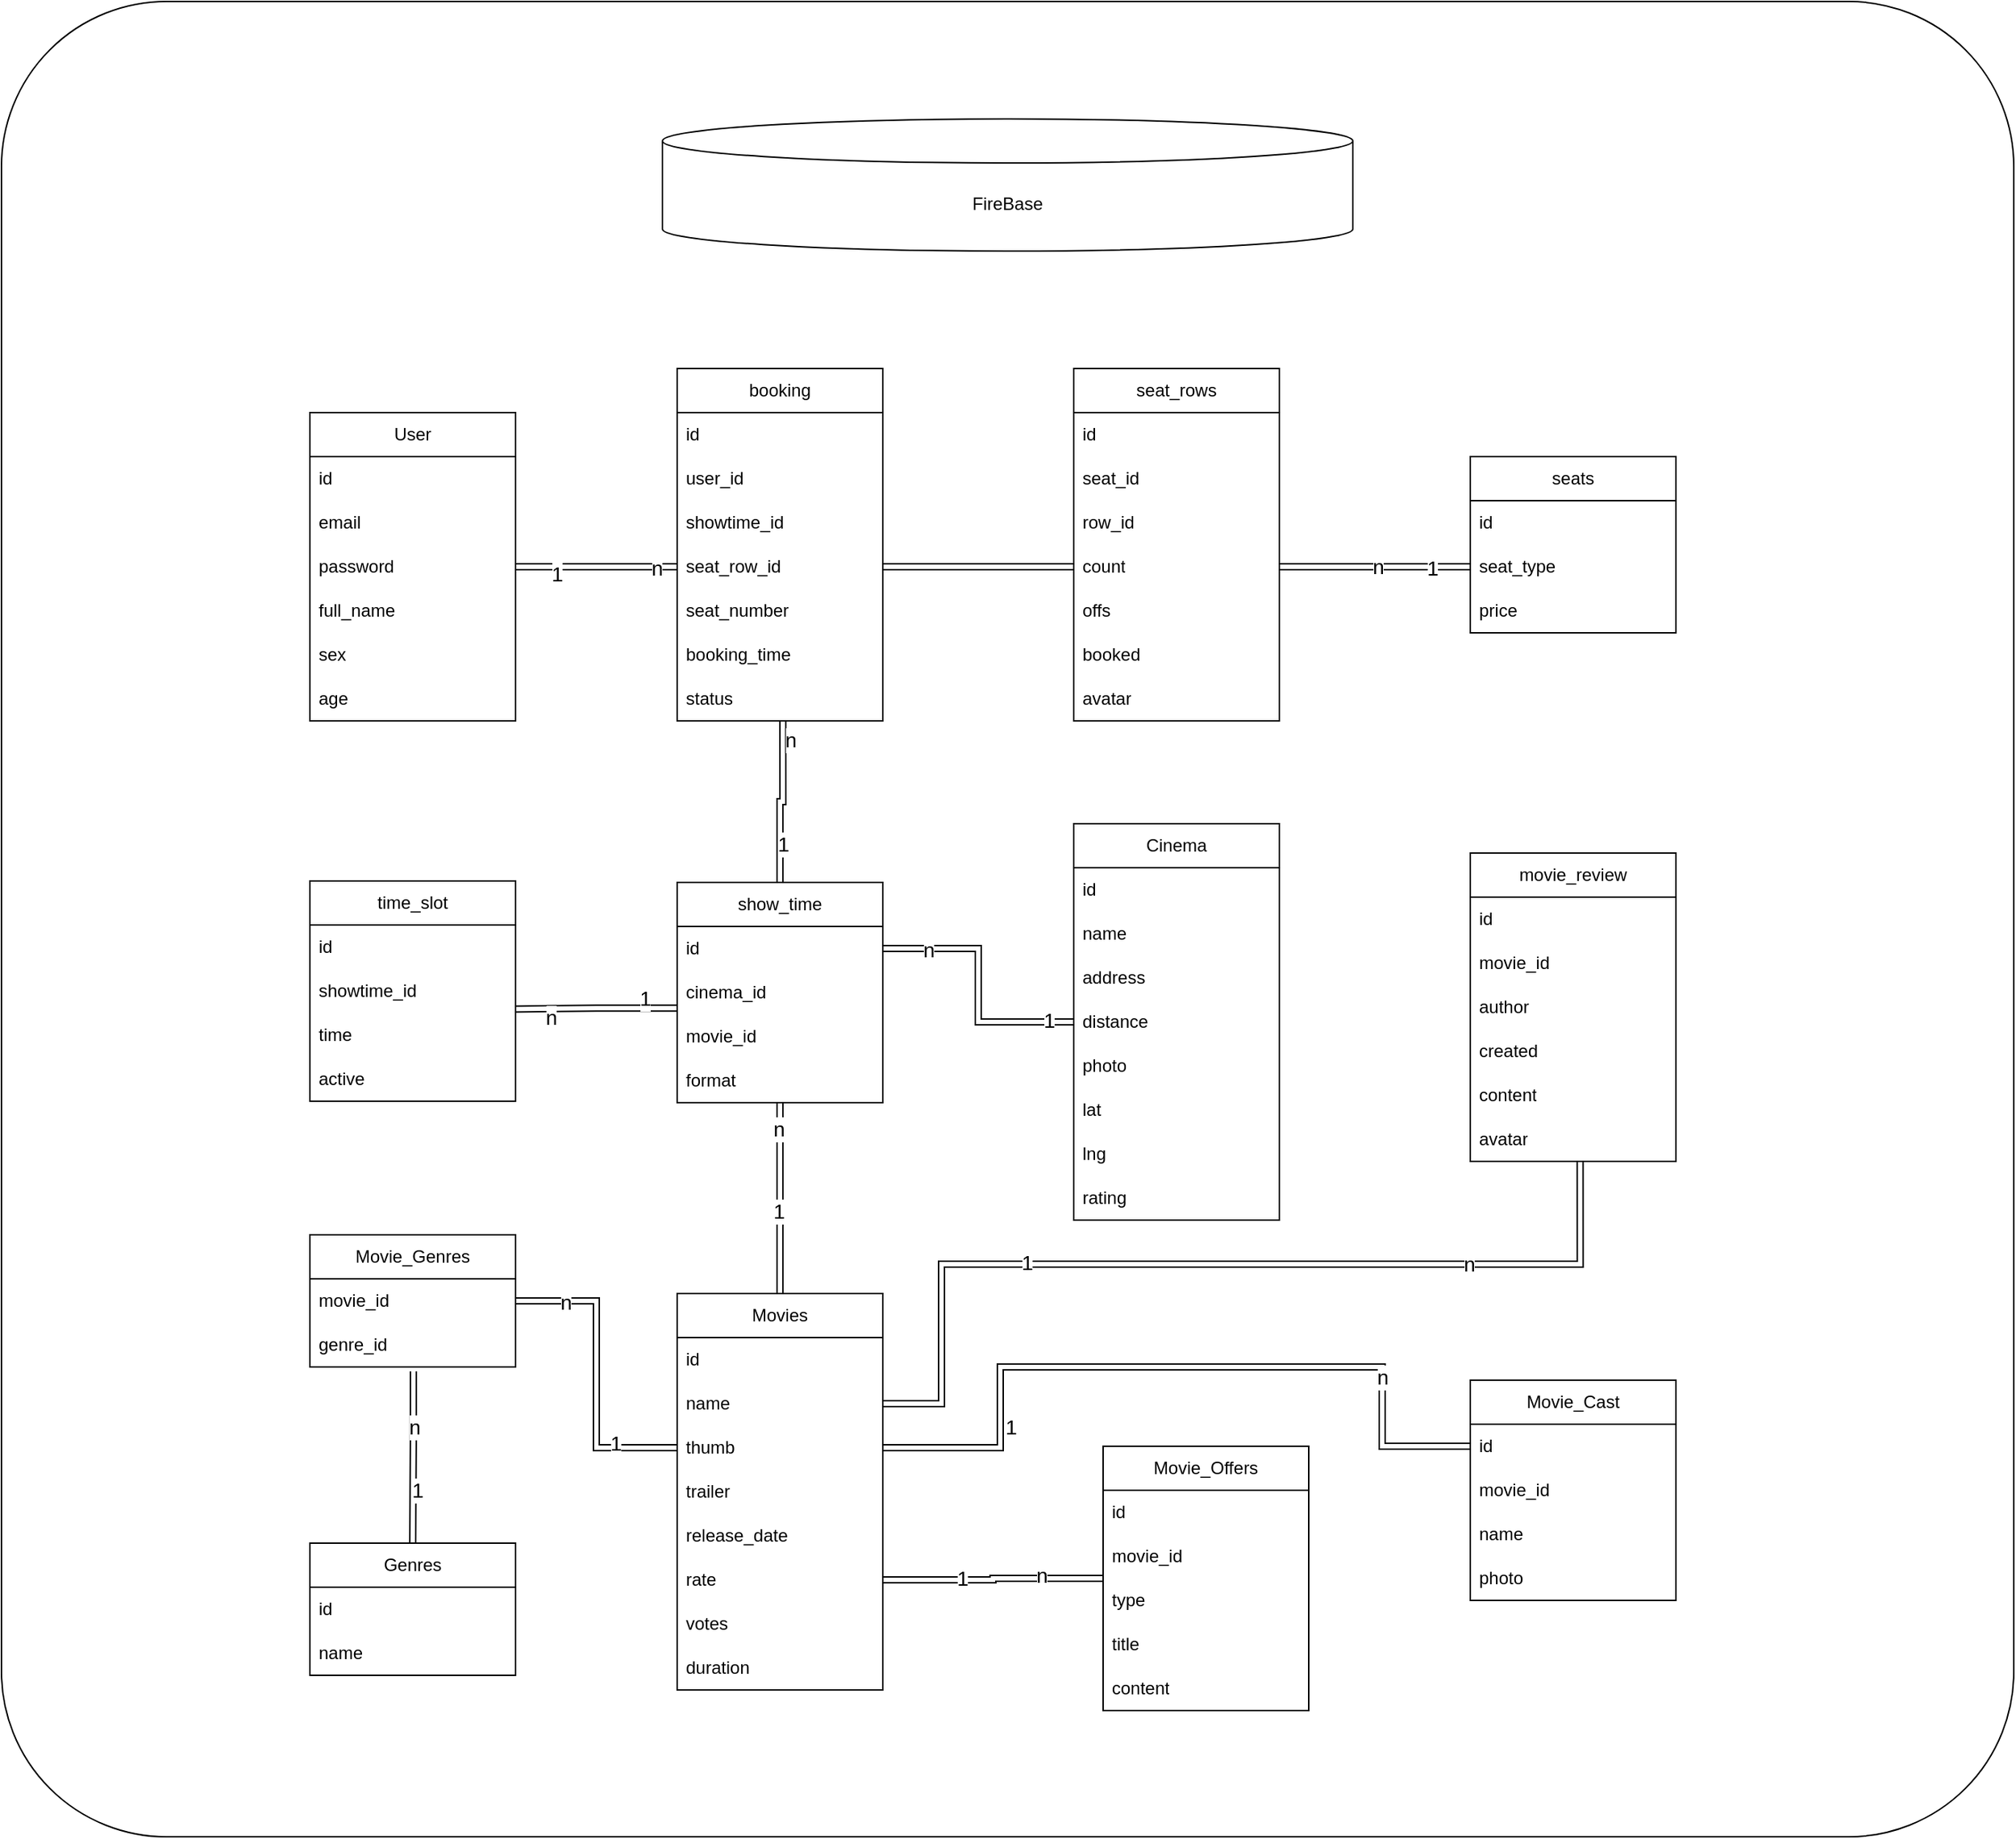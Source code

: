 <mxfile version="26.0.9">
  <diagram name="Page-1" id="Q-nyS9KuIVmueJ5uQd6U">
    <mxGraphModel dx="1114" dy="999" grid="1" gridSize="10" guides="1" tooltips="1" connect="1" arrows="1" fold="1" page="1" pageScale="1" pageWidth="3300" pageHeight="4681" math="0" shadow="0">
      <root>
        <mxCell id="0" />
        <mxCell id="1" parent="0" />
        <mxCell id="ltAE28OYYRzjBBLUGXBg-77" value="" style="rounded=1;whiteSpace=wrap;html=1;arcSize=9;" parent="1" vertex="1">
          <mxGeometry x="1030" y="540" width="1370" height="1250" as="geometry" />
        </mxCell>
        <mxCell id="6NZrqVtdTn9HIjlQaNLJ-13" value="User" style="swimlane;fontStyle=0;childLayout=stackLayout;horizontal=1;startSize=30;horizontalStack=0;resizeParent=1;resizeParentMax=0;resizeLast=0;collapsible=1;marginBottom=0;whiteSpace=wrap;html=1;" parent="1" vertex="1">
          <mxGeometry x="1240" y="820" width="140" height="210" as="geometry" />
        </mxCell>
        <mxCell id="6NZrqVtdTn9HIjlQaNLJ-15" value="id" style="text;strokeColor=none;fillColor=none;align=left;verticalAlign=middle;spacingLeft=4;spacingRight=4;overflow=hidden;points=[[0,0.5],[1,0.5]];portConstraint=eastwest;rotatable=0;whiteSpace=wrap;html=1;" parent="6NZrqVtdTn9HIjlQaNLJ-13" vertex="1">
          <mxGeometry y="30" width="140" height="30" as="geometry" />
        </mxCell>
        <mxCell id="6NZrqVtdTn9HIjlQaNLJ-14" value="email" style="text;strokeColor=none;fillColor=none;align=left;verticalAlign=middle;spacingLeft=4;spacingRight=4;overflow=hidden;points=[[0,0.5],[1,0.5]];portConstraint=eastwest;rotatable=0;whiteSpace=wrap;html=1;" parent="6NZrqVtdTn9HIjlQaNLJ-13" vertex="1">
          <mxGeometry y="60" width="140" height="30" as="geometry" />
        </mxCell>
        <mxCell id="6NZrqVtdTn9HIjlQaNLJ-24" value="password" style="text;strokeColor=none;fillColor=none;align=left;verticalAlign=middle;spacingLeft=4;spacingRight=4;overflow=hidden;points=[[0,0.5],[1,0.5]];portConstraint=eastwest;rotatable=0;whiteSpace=wrap;html=1;" parent="6NZrqVtdTn9HIjlQaNLJ-13" vertex="1">
          <mxGeometry y="90" width="140" height="30" as="geometry" />
        </mxCell>
        <mxCell id="6NZrqVtdTn9HIjlQaNLJ-25" value="full_name" style="text;strokeColor=none;fillColor=none;align=left;verticalAlign=middle;spacingLeft=4;spacingRight=4;overflow=hidden;points=[[0,0.5],[1,0.5]];portConstraint=eastwest;rotatable=0;whiteSpace=wrap;html=1;" parent="6NZrqVtdTn9HIjlQaNLJ-13" vertex="1">
          <mxGeometry y="120" width="140" height="30" as="geometry" />
        </mxCell>
        <mxCell id="6NZrqVtdTn9HIjlQaNLJ-22" value="sex" style="text;strokeColor=none;fillColor=none;align=left;verticalAlign=middle;spacingLeft=4;spacingRight=4;overflow=hidden;points=[[0,0.5],[1,0.5]];portConstraint=eastwest;rotatable=0;whiteSpace=wrap;html=1;" parent="6NZrqVtdTn9HIjlQaNLJ-13" vertex="1">
          <mxGeometry y="150" width="140" height="30" as="geometry" />
        </mxCell>
        <mxCell id="6NZrqVtdTn9HIjlQaNLJ-23" value="age" style="text;strokeColor=none;fillColor=none;align=left;verticalAlign=middle;spacingLeft=4;spacingRight=4;overflow=hidden;points=[[0,0.5],[1,0.5]];portConstraint=eastwest;rotatable=0;whiteSpace=wrap;html=1;" parent="6NZrqVtdTn9HIjlQaNLJ-13" vertex="1">
          <mxGeometry y="180" width="140" height="30" as="geometry" />
        </mxCell>
        <mxCell id="6NZrqVtdTn9HIjlQaNLJ-21" value="FireBase" style="shape=cylinder3;whiteSpace=wrap;html=1;boundedLbl=1;backgroundOutline=1;size=15;" parent="1" vertex="1">
          <mxGeometry x="1480" y="620" width="470" height="90" as="geometry" />
        </mxCell>
        <mxCell id="ltAE28OYYRzjBBLUGXBg-6" style="edgeStyle=orthogonalEdgeStyle;rounded=0;orthogonalLoop=1;jettySize=auto;html=1;exitX=0;exitY=0.5;exitDx=0;exitDy=0;entryX=1;entryY=0.5;entryDx=0;entryDy=0;shape=link;" parent="1" source="bmqXEZtZJGvoSASjeQCw-23" target="bmqXEZtZJGvoSASjeQCw-46" edge="1">
          <mxGeometry relative="1" as="geometry">
            <Array as="points">
              <mxPoint x="1970" y="1524" />
              <mxPoint x="1970" y="1470" />
              <mxPoint x="1710" y="1470" />
              <mxPoint x="1710" y="1525" />
            </Array>
          </mxGeometry>
        </mxCell>
        <mxCell id="ltAE28OYYRzjBBLUGXBg-56" value="&lt;font style=&quot;font-size: 14px;&quot;&gt;1&lt;/font&gt;" style="edgeLabel;html=1;align=center;verticalAlign=middle;resizable=0;points=[];" parent="ltAE28OYYRzjBBLUGXBg-6" vertex="1" connectable="0">
          <mxGeometry x="0.63" y="7" relative="1" as="geometry">
            <mxPoint as="offset" />
          </mxGeometry>
        </mxCell>
        <mxCell id="ltAE28OYYRzjBBLUGXBg-57" value="&lt;font style=&quot;font-size: 14px;&quot;&gt;n&lt;/font&gt;" style="edgeLabel;html=1;align=center;verticalAlign=middle;resizable=0;points=[];" parent="ltAE28OYYRzjBBLUGXBg-6" vertex="1" connectable="0">
          <mxGeometry x="-0.579" relative="1" as="geometry">
            <mxPoint as="offset" />
          </mxGeometry>
        </mxCell>
        <mxCell id="bmqXEZtZJGvoSASjeQCw-22" value="Movie_Cast" style="swimlane;fontStyle=0;childLayout=stackLayout;horizontal=1;startSize=30;horizontalStack=0;resizeParent=1;resizeParentMax=0;resizeLast=0;collapsible=1;marginBottom=0;whiteSpace=wrap;html=1;" parent="1" vertex="1">
          <mxGeometry x="2030" y="1479" width="140" height="150" as="geometry" />
        </mxCell>
        <mxCell id="bmqXEZtZJGvoSASjeQCw-23" value="id" style="text;strokeColor=none;fillColor=none;align=left;verticalAlign=middle;spacingLeft=4;spacingRight=4;overflow=hidden;points=[[0,0.5],[1,0.5]];portConstraint=eastwest;rotatable=0;whiteSpace=wrap;html=1;" parent="bmqXEZtZJGvoSASjeQCw-22" vertex="1">
          <mxGeometry y="30" width="140" height="30" as="geometry" />
        </mxCell>
        <mxCell id="bmqXEZtZJGvoSASjeQCw-24" value="movie_id" style="text;strokeColor=none;fillColor=none;align=left;verticalAlign=middle;spacingLeft=4;spacingRight=4;overflow=hidden;points=[[0,0.5],[1,0.5]];portConstraint=eastwest;rotatable=0;whiteSpace=wrap;html=1;" parent="bmqXEZtZJGvoSASjeQCw-22" vertex="1">
          <mxGeometry y="60" width="140" height="30" as="geometry" />
        </mxCell>
        <mxCell id="bmqXEZtZJGvoSASjeQCw-25" value="name" style="text;strokeColor=none;fillColor=none;align=left;verticalAlign=middle;spacingLeft=4;spacingRight=4;overflow=hidden;points=[[0,0.5],[1,0.5]];portConstraint=eastwest;rotatable=0;whiteSpace=wrap;html=1;" parent="bmqXEZtZJGvoSASjeQCw-22" vertex="1">
          <mxGeometry y="90" width="140" height="30" as="geometry" />
        </mxCell>
        <mxCell id="bmqXEZtZJGvoSASjeQCw-26" value="photo" style="text;strokeColor=none;fillColor=none;align=left;verticalAlign=middle;spacingLeft=4;spacingRight=4;overflow=hidden;points=[[0,0.5],[1,0.5]];portConstraint=eastwest;rotatable=0;whiteSpace=wrap;html=1;" parent="bmqXEZtZJGvoSASjeQCw-22" vertex="1">
          <mxGeometry y="120" width="140" height="30" as="geometry" />
        </mxCell>
        <mxCell id="bmqXEZtZJGvoSASjeQCw-36" value="movie_review" style="swimlane;fontStyle=0;childLayout=stackLayout;horizontal=1;startSize=30;horizontalStack=0;resizeParent=1;resizeParentMax=0;resizeLast=0;collapsible=1;marginBottom=0;whiteSpace=wrap;html=1;" parent="1" vertex="1">
          <mxGeometry x="2030" y="1120" width="140" height="210" as="geometry" />
        </mxCell>
        <mxCell id="bmqXEZtZJGvoSASjeQCw-37" value="id" style="text;strokeColor=none;fillColor=none;align=left;verticalAlign=middle;spacingLeft=4;spacingRight=4;overflow=hidden;points=[[0,0.5],[1,0.5]];portConstraint=eastwest;rotatable=0;whiteSpace=wrap;html=1;" parent="bmqXEZtZJGvoSASjeQCw-36" vertex="1">
          <mxGeometry y="30" width="140" height="30" as="geometry" />
        </mxCell>
        <mxCell id="bmqXEZtZJGvoSASjeQCw-38" value="movie_id" style="text;strokeColor=none;fillColor=none;align=left;verticalAlign=middle;spacingLeft=4;spacingRight=4;overflow=hidden;points=[[0,0.5],[1,0.5]];portConstraint=eastwest;rotatable=0;whiteSpace=wrap;html=1;" parent="bmqXEZtZJGvoSASjeQCw-36" vertex="1">
          <mxGeometry y="60" width="140" height="30" as="geometry" />
        </mxCell>
        <mxCell id="bmqXEZtZJGvoSASjeQCw-39" value="author" style="text;strokeColor=none;fillColor=none;align=left;verticalAlign=middle;spacingLeft=4;spacingRight=4;overflow=hidden;points=[[0,0.5],[1,0.5]];portConstraint=eastwest;rotatable=0;whiteSpace=wrap;html=1;" parent="bmqXEZtZJGvoSASjeQCw-36" vertex="1">
          <mxGeometry y="90" width="140" height="30" as="geometry" />
        </mxCell>
        <mxCell id="bmqXEZtZJGvoSASjeQCw-40" value="created" style="text;strokeColor=none;fillColor=none;align=left;verticalAlign=middle;spacingLeft=4;spacingRight=4;overflow=hidden;points=[[0,0.5],[1,0.5]];portConstraint=eastwest;rotatable=0;whiteSpace=wrap;html=1;" parent="bmqXEZtZJGvoSASjeQCw-36" vertex="1">
          <mxGeometry y="120" width="140" height="30" as="geometry" />
        </mxCell>
        <mxCell id="bmqXEZtZJGvoSASjeQCw-41" value="content" style="text;strokeColor=none;fillColor=none;align=left;verticalAlign=middle;spacingLeft=4;spacingRight=4;overflow=hidden;points=[[0,0.5],[1,0.5]];portConstraint=eastwest;rotatable=0;whiteSpace=wrap;html=1;" parent="bmqXEZtZJGvoSASjeQCw-36" vertex="1">
          <mxGeometry y="150" width="140" height="30" as="geometry" />
        </mxCell>
        <mxCell id="bmqXEZtZJGvoSASjeQCw-42" value="avatar" style="text;strokeColor=none;fillColor=none;align=left;verticalAlign=middle;spacingLeft=4;spacingRight=4;overflow=hidden;points=[[0,0.5],[1,0.5]];portConstraint=eastwest;rotatable=0;whiteSpace=wrap;html=1;" parent="bmqXEZtZJGvoSASjeQCw-36" vertex="1">
          <mxGeometry y="180" width="140" height="30" as="geometry" />
        </mxCell>
        <mxCell id="ltAE28OYYRzjBBLUGXBg-5" style="edgeStyle=orthogonalEdgeStyle;rounded=0;orthogonalLoop=1;jettySize=auto;html=1;shape=link;exitX=1;exitY=0.5;exitDx=0;exitDy=0;" parent="1" source="bmqXEZtZJGvoSASjeQCw-60" target="bmqXEZtZJGvoSASjeQCw-90" edge="1">
          <mxGeometry relative="1" as="geometry" />
        </mxCell>
        <mxCell id="ltAE28OYYRzjBBLUGXBg-53" value="&lt;font style=&quot;font-size: 14px;&quot;&gt;1&lt;/font&gt;" style="edgeLabel;html=1;align=center;verticalAlign=middle;resizable=0;points=[];" parent="ltAE28OYYRzjBBLUGXBg-5" vertex="1" connectable="0">
          <mxGeometry x="-0.288" y="1" relative="1" as="geometry">
            <mxPoint as="offset" />
          </mxGeometry>
        </mxCell>
        <mxCell id="ltAE28OYYRzjBBLUGXBg-54" value="&lt;font style=&quot;font-size: 14px;&quot;&gt;n&lt;/font&gt;" style="edgeLabel;html=1;align=center;verticalAlign=middle;resizable=0;points=[];" parent="ltAE28OYYRzjBBLUGXBg-5" vertex="1" connectable="0">
          <mxGeometry x="0.444" y="2" relative="1" as="geometry">
            <mxPoint as="offset" />
          </mxGeometry>
        </mxCell>
        <mxCell id="ltAE28OYYRzjBBLUGXBg-14" style="edgeStyle=orthogonalEdgeStyle;rounded=0;orthogonalLoop=1;jettySize=auto;html=1;exitX=1;exitY=0.5;exitDx=0;exitDy=0;entryX=0.534;entryY=1.005;entryDx=0;entryDy=0;shape=link;entryPerimeter=0;" parent="1" source="bmqXEZtZJGvoSASjeQCw-45" target="bmqXEZtZJGvoSASjeQCw-42" edge="1">
          <mxGeometry relative="1" as="geometry">
            <Array as="points">
              <mxPoint x="1670" y="1495" />
              <mxPoint x="1670" y="1400" />
              <mxPoint x="2105" y="1400" />
            </Array>
          </mxGeometry>
        </mxCell>
        <mxCell id="ltAE28OYYRzjBBLUGXBg-58" value="&lt;font style=&quot;font-size: 14px;&quot;&gt;1&lt;/font&gt;" style="edgeLabel;html=1;align=center;verticalAlign=middle;resizable=0;points=[];" parent="ltAE28OYYRzjBBLUGXBg-14" vertex="1" connectable="0">
          <mxGeometry x="-0.398" y="1" relative="1" as="geometry">
            <mxPoint as="offset" />
          </mxGeometry>
        </mxCell>
        <mxCell id="ltAE28OYYRzjBBLUGXBg-59" value="&lt;font style=&quot;font-size: 14px;&quot;&gt;n&lt;/font&gt;" style="edgeLabel;html=1;align=center;verticalAlign=middle;resizable=0;points=[];" parent="ltAE28OYYRzjBBLUGXBg-14" vertex="1" connectable="0">
          <mxGeometry x="0.543" relative="1" as="geometry">
            <mxPoint as="offset" />
          </mxGeometry>
        </mxCell>
        <mxCell id="bmqXEZtZJGvoSASjeQCw-43" value="Movies" style="swimlane;fontStyle=0;childLayout=stackLayout;horizontal=1;startSize=30;horizontalStack=0;resizeParent=1;resizeParentMax=0;resizeLast=0;collapsible=1;marginBottom=0;whiteSpace=wrap;html=1;" parent="1" vertex="1">
          <mxGeometry x="1490" y="1420" width="140" height="270" as="geometry" />
        </mxCell>
        <mxCell id="bmqXEZtZJGvoSASjeQCw-44" value="id" style="text;strokeColor=none;fillColor=none;align=left;verticalAlign=middle;spacingLeft=4;spacingRight=4;overflow=hidden;points=[[0,0.5],[1,0.5]];portConstraint=eastwest;rotatable=0;whiteSpace=wrap;html=1;" parent="bmqXEZtZJGvoSASjeQCw-43" vertex="1">
          <mxGeometry y="30" width="140" height="30" as="geometry" />
        </mxCell>
        <mxCell id="bmqXEZtZJGvoSASjeQCw-45" value="name" style="text;strokeColor=none;fillColor=none;align=left;verticalAlign=middle;spacingLeft=4;spacingRight=4;overflow=hidden;points=[[0,0.5],[1,0.5]];portConstraint=eastwest;rotatable=0;whiteSpace=wrap;html=1;" parent="bmqXEZtZJGvoSASjeQCw-43" vertex="1">
          <mxGeometry y="60" width="140" height="30" as="geometry" />
        </mxCell>
        <mxCell id="bmqXEZtZJGvoSASjeQCw-46" value="thumb " style="text;strokeColor=none;fillColor=none;align=left;verticalAlign=middle;spacingLeft=4;spacingRight=4;overflow=hidden;points=[[0,0.5],[1,0.5]];portConstraint=eastwest;rotatable=0;whiteSpace=wrap;html=1;" parent="bmqXEZtZJGvoSASjeQCw-43" vertex="1">
          <mxGeometry y="90" width="140" height="30" as="geometry" />
        </mxCell>
        <mxCell id="bmqXEZtZJGvoSASjeQCw-47" value="trailer " style="text;strokeColor=none;fillColor=none;align=left;verticalAlign=middle;spacingLeft=4;spacingRight=4;overflow=hidden;points=[[0,0.5],[1,0.5]];portConstraint=eastwest;rotatable=0;whiteSpace=wrap;html=1;" parent="bmqXEZtZJGvoSASjeQCw-43" vertex="1">
          <mxGeometry y="120" width="140" height="30" as="geometry" />
        </mxCell>
        <mxCell id="bmqXEZtZJGvoSASjeQCw-48" value="release_date " style="text;strokeColor=none;fillColor=none;align=left;verticalAlign=middle;spacingLeft=4;spacingRight=4;overflow=hidden;points=[[0,0.5],[1,0.5]];portConstraint=eastwest;rotatable=0;whiteSpace=wrap;html=1;" parent="bmqXEZtZJGvoSASjeQCw-43" vertex="1">
          <mxGeometry y="150" width="140" height="30" as="geometry" />
        </mxCell>
        <mxCell id="bmqXEZtZJGvoSASjeQCw-60" value="rate " style="text;strokeColor=none;fillColor=none;align=left;verticalAlign=middle;spacingLeft=4;spacingRight=4;overflow=hidden;points=[[0,0.5],[1,0.5]];portConstraint=eastwest;rotatable=0;whiteSpace=wrap;html=1;" parent="bmqXEZtZJGvoSASjeQCw-43" vertex="1">
          <mxGeometry y="180" width="140" height="30" as="geometry" />
        </mxCell>
        <mxCell id="bmqXEZtZJGvoSASjeQCw-61" value="votes " style="text;strokeColor=none;fillColor=none;align=left;verticalAlign=middle;spacingLeft=4;spacingRight=4;overflow=hidden;points=[[0,0.5],[1,0.5]];portConstraint=eastwest;rotatable=0;whiteSpace=wrap;html=1;" parent="bmqXEZtZJGvoSASjeQCw-43" vertex="1">
          <mxGeometry y="210" width="140" height="30" as="geometry" />
        </mxCell>
        <mxCell id="bmqXEZtZJGvoSASjeQCw-62" value="duration " style="text;strokeColor=none;fillColor=none;align=left;verticalAlign=middle;spacingLeft=4;spacingRight=4;overflow=hidden;points=[[0,0.5],[1,0.5]];portConstraint=eastwest;rotatable=0;whiteSpace=wrap;html=1;" parent="bmqXEZtZJGvoSASjeQCw-43" vertex="1">
          <mxGeometry y="240" width="140" height="30" as="geometry" />
        </mxCell>
        <mxCell id="bmqXEZtZJGvoSASjeQCw-57" style="edgeStyle=orthogonalEdgeStyle;rounded=0;orthogonalLoop=1;jettySize=auto;html=1;exitX=1;exitY=0.5;exitDx=0;exitDy=0;entryX=0;entryY=0.5;entryDx=0;entryDy=0;" parent="1" edge="1">
          <mxGeometry relative="1" as="geometry">
            <mxPoint x="1010" y="535" as="sourcePoint" />
          </mxGeometry>
        </mxCell>
        <mxCell id="bmqXEZtZJGvoSASjeQCw-58" value="1" style="edgeLabel;html=1;align=center;verticalAlign=middle;resizable=0;points=[];" parent="bmqXEZtZJGvoSASjeQCw-57" vertex="1" connectable="0">
          <mxGeometry x="-0.685" y="4" relative="1" as="geometry">
            <mxPoint as="offset" />
          </mxGeometry>
        </mxCell>
        <mxCell id="bmqXEZtZJGvoSASjeQCw-59" value="n" style="edgeLabel;html=1;align=center;verticalAlign=middle;resizable=0;points=[];" parent="bmqXEZtZJGvoSASjeQCw-57" vertex="1" connectable="0">
          <mxGeometry x="0.636" y="5" relative="1" as="geometry">
            <mxPoint as="offset" />
          </mxGeometry>
        </mxCell>
        <mxCell id="ltAE28OYYRzjBBLUGXBg-3" style="edgeStyle=orthogonalEdgeStyle;rounded=0;orthogonalLoop=1;jettySize=auto;html=1;entryX=1;entryY=0.5;entryDx=0;entryDy=0;exitX=0;exitY=0.5;exitDx=0;exitDy=0;shape=link;" parent="1" source="bmqXEZtZJGvoSASjeQCw-46" target="bmqXEZtZJGvoSASjeQCw-82" edge="1">
          <mxGeometry relative="1" as="geometry" />
        </mxCell>
        <mxCell id="ltAE28OYYRzjBBLUGXBg-49" value="&lt;font style=&quot;font-size: 14px;&quot;&gt;1&lt;/font&gt;" style="edgeLabel;html=1;align=center;verticalAlign=middle;resizable=0;points=[];" parent="ltAE28OYYRzjBBLUGXBg-3" vertex="1" connectable="0">
          <mxGeometry x="-0.598" y="-3" relative="1" as="geometry">
            <mxPoint as="offset" />
          </mxGeometry>
        </mxCell>
        <mxCell id="ltAE28OYYRzjBBLUGXBg-50" value="&lt;font style=&quot;font-size: 14px;&quot;&gt;n&lt;/font&gt;" style="edgeLabel;html=1;align=center;verticalAlign=middle;resizable=0;points=[];" parent="ltAE28OYYRzjBBLUGXBg-3" vertex="1" connectable="0">
          <mxGeometry x="0.681" y="1" relative="1" as="geometry">
            <mxPoint as="offset" />
          </mxGeometry>
        </mxCell>
        <mxCell id="ltAE28OYYRzjBBLUGXBg-15" style="edgeStyle=orthogonalEdgeStyle;rounded=0;orthogonalLoop=1;jettySize=auto;html=1;shape=link;entryX=1;entryY=0.5;entryDx=0;entryDy=0;exitX=0;exitY=0.5;exitDx=0;exitDy=0;" parent="1" source="bmqXEZtZJGvoSASjeQCw-67" target="ltAE28OYYRzjBBLUGXBg-8" edge="1">
          <mxGeometry relative="1" as="geometry" />
        </mxCell>
        <mxCell id="ltAE28OYYRzjBBLUGXBg-45" value="&lt;font style=&quot;font-size: 14px;&quot;&gt;1&lt;/font&gt;" style="edgeLabel;html=1;align=center;verticalAlign=middle;resizable=0;points=[];" parent="ltAE28OYYRzjBBLUGXBg-15" vertex="1" connectable="0">
          <mxGeometry x="-0.805" y="-1" relative="1" as="geometry">
            <mxPoint as="offset" />
          </mxGeometry>
        </mxCell>
        <mxCell id="ltAE28OYYRzjBBLUGXBg-46" value="&lt;font style=&quot;font-size: 14px;&quot;&gt;n&lt;/font&gt;" style="edgeLabel;html=1;align=center;verticalAlign=middle;resizable=0;points=[];" parent="ltAE28OYYRzjBBLUGXBg-15" vertex="1" connectable="0">
          <mxGeometry x="0.658" y="1" relative="1" as="geometry">
            <mxPoint as="offset" />
          </mxGeometry>
        </mxCell>
        <mxCell id="bmqXEZtZJGvoSASjeQCw-63" value="Cinema" style="swimlane;fontStyle=0;childLayout=stackLayout;horizontal=1;startSize=30;horizontalStack=0;resizeParent=1;resizeParentMax=0;resizeLast=0;collapsible=1;marginBottom=0;whiteSpace=wrap;html=1;" parent="1" vertex="1">
          <mxGeometry x="1760" y="1100" width="140" height="270" as="geometry" />
        </mxCell>
        <mxCell id="bmqXEZtZJGvoSASjeQCw-64" value="id" style="text;strokeColor=none;fillColor=none;align=left;verticalAlign=middle;spacingLeft=4;spacingRight=4;overflow=hidden;points=[[0,0.5],[1,0.5]];portConstraint=eastwest;rotatable=0;whiteSpace=wrap;html=1;" parent="bmqXEZtZJGvoSASjeQCw-63" vertex="1">
          <mxGeometry y="30" width="140" height="30" as="geometry" />
        </mxCell>
        <mxCell id="bmqXEZtZJGvoSASjeQCw-65" value="name" style="text;strokeColor=none;fillColor=none;align=left;verticalAlign=middle;spacingLeft=4;spacingRight=4;overflow=hidden;points=[[0,0.5],[1,0.5]];portConstraint=eastwest;rotatable=0;whiteSpace=wrap;html=1;" parent="bmqXEZtZJGvoSASjeQCw-63" vertex="1">
          <mxGeometry y="60" width="140" height="30" as="geometry" />
        </mxCell>
        <mxCell id="bmqXEZtZJGvoSASjeQCw-66" value="address " style="text;strokeColor=none;fillColor=none;align=left;verticalAlign=middle;spacingLeft=4;spacingRight=4;overflow=hidden;points=[[0,0.5],[1,0.5]];portConstraint=eastwest;rotatable=0;whiteSpace=wrap;html=1;" parent="bmqXEZtZJGvoSASjeQCw-63" vertex="1">
          <mxGeometry y="90" width="140" height="30" as="geometry" />
        </mxCell>
        <mxCell id="bmqXEZtZJGvoSASjeQCw-67" value="distance " style="text;strokeColor=none;fillColor=none;align=left;verticalAlign=middle;spacingLeft=4;spacingRight=4;overflow=hidden;points=[[0,0.5],[1,0.5]];portConstraint=eastwest;rotatable=0;whiteSpace=wrap;html=1;" parent="bmqXEZtZJGvoSASjeQCw-63" vertex="1">
          <mxGeometry y="120" width="140" height="30" as="geometry" />
        </mxCell>
        <mxCell id="bmqXEZtZJGvoSASjeQCw-68" value="photo " style="text;strokeColor=none;fillColor=none;align=left;verticalAlign=middle;spacingLeft=4;spacingRight=4;overflow=hidden;points=[[0,0.5],[1,0.5]];portConstraint=eastwest;rotatable=0;whiteSpace=wrap;html=1;" parent="bmqXEZtZJGvoSASjeQCw-63" vertex="1">
          <mxGeometry y="150" width="140" height="30" as="geometry" />
        </mxCell>
        <mxCell id="bmqXEZtZJGvoSASjeQCw-69" value="lat " style="text;strokeColor=none;fillColor=none;align=left;verticalAlign=middle;spacingLeft=4;spacingRight=4;overflow=hidden;points=[[0,0.5],[1,0.5]];portConstraint=eastwest;rotatable=0;whiteSpace=wrap;html=1;" parent="bmqXEZtZJGvoSASjeQCw-63" vertex="1">
          <mxGeometry y="180" width="140" height="30" as="geometry" />
        </mxCell>
        <mxCell id="bmqXEZtZJGvoSASjeQCw-70" value="lng " style="text;strokeColor=none;fillColor=none;align=left;verticalAlign=middle;spacingLeft=4;spacingRight=4;overflow=hidden;points=[[0,0.5],[1,0.5]];portConstraint=eastwest;rotatable=0;whiteSpace=wrap;html=1;" parent="bmqXEZtZJGvoSASjeQCw-63" vertex="1">
          <mxGeometry y="210" width="140" height="30" as="geometry" />
        </mxCell>
        <mxCell id="bmqXEZtZJGvoSASjeQCw-71" value="rating " style="text;strokeColor=none;fillColor=none;align=left;verticalAlign=middle;spacingLeft=4;spacingRight=4;overflow=hidden;points=[[0,0.5],[1,0.5]];portConstraint=eastwest;rotatable=0;whiteSpace=wrap;html=1;" parent="bmqXEZtZJGvoSASjeQCw-63" vertex="1">
          <mxGeometry y="240" width="140" height="30" as="geometry" />
        </mxCell>
        <mxCell id="bmqXEZtZJGvoSASjeQCw-72" value="Genres" style="swimlane;fontStyle=0;childLayout=stackLayout;horizontal=1;startSize=30;horizontalStack=0;resizeParent=1;resizeParentMax=0;resizeLast=0;collapsible=1;marginBottom=0;whiteSpace=wrap;html=1;" parent="1" vertex="1">
          <mxGeometry x="1240" y="1590" width="140" height="90" as="geometry" />
        </mxCell>
        <mxCell id="bmqXEZtZJGvoSASjeQCw-73" value="id" style="text;strokeColor=none;fillColor=none;align=left;verticalAlign=middle;spacingLeft=4;spacingRight=4;overflow=hidden;points=[[0,0.5],[1,0.5]];portConstraint=eastwest;rotatable=0;whiteSpace=wrap;html=1;" parent="bmqXEZtZJGvoSASjeQCw-72" vertex="1">
          <mxGeometry y="30" width="140" height="30" as="geometry" />
        </mxCell>
        <mxCell id="bmqXEZtZJGvoSASjeQCw-74" value="name" style="text;strokeColor=none;fillColor=none;align=left;verticalAlign=middle;spacingLeft=4;spacingRight=4;overflow=hidden;points=[[0,0.5],[1,0.5]];portConstraint=eastwest;rotatable=0;whiteSpace=wrap;html=1;" parent="bmqXEZtZJGvoSASjeQCw-72" vertex="1">
          <mxGeometry y="60" width="140" height="30" as="geometry" />
        </mxCell>
        <mxCell id="ltAE28OYYRzjBBLUGXBg-4" style="edgeStyle=orthogonalEdgeStyle;rounded=0;orthogonalLoop=1;jettySize=auto;html=1;entryX=0.5;entryY=0;entryDx=0;entryDy=0;shape=link;exitX=0.503;exitY=1.1;exitDx=0;exitDy=0;exitPerimeter=0;" parent="1" source="bmqXEZtZJGvoSASjeQCw-84" target="bmqXEZtZJGvoSASjeQCw-72" edge="1">
          <mxGeometry relative="1" as="geometry">
            <Array as="points">
              <mxPoint x="1310" y="1520" />
              <mxPoint x="1310" y="1520" />
            </Array>
          </mxGeometry>
        </mxCell>
        <mxCell id="ltAE28OYYRzjBBLUGXBg-51" value="&lt;font style=&quot;font-size: 14px;&quot;&gt;n&lt;/font&gt;" style="edgeLabel;html=1;align=center;verticalAlign=middle;resizable=0;points=[];" parent="ltAE28OYYRzjBBLUGXBg-4" vertex="1" connectable="0">
          <mxGeometry x="-0.353" relative="1" as="geometry">
            <mxPoint as="offset" />
          </mxGeometry>
        </mxCell>
        <mxCell id="ltAE28OYYRzjBBLUGXBg-52" value="&lt;font style=&quot;font-size: 14px;&quot;&gt;1&lt;/font&gt;" style="edgeLabel;html=1;align=center;verticalAlign=middle;resizable=0;points=[];" parent="ltAE28OYYRzjBBLUGXBg-4" vertex="1" connectable="0">
          <mxGeometry x="0.382" y="3" relative="1" as="geometry">
            <mxPoint as="offset" />
          </mxGeometry>
        </mxCell>
        <mxCell id="bmqXEZtZJGvoSASjeQCw-81" value="Movie_Genres" style="swimlane;fontStyle=0;childLayout=stackLayout;horizontal=1;startSize=30;horizontalStack=0;resizeParent=1;resizeParentMax=0;resizeLast=0;collapsible=1;marginBottom=0;whiteSpace=wrap;html=1;" parent="1" vertex="1">
          <mxGeometry x="1240" y="1380" width="140" height="90" as="geometry" />
        </mxCell>
        <mxCell id="bmqXEZtZJGvoSASjeQCw-82" value="movie_id" style="text;strokeColor=none;fillColor=none;align=left;verticalAlign=middle;spacingLeft=4;spacingRight=4;overflow=hidden;points=[[0,0.5],[1,0.5]];portConstraint=eastwest;rotatable=0;whiteSpace=wrap;html=1;" parent="bmqXEZtZJGvoSASjeQCw-81" vertex="1">
          <mxGeometry y="30" width="140" height="30" as="geometry" />
        </mxCell>
        <mxCell id="bmqXEZtZJGvoSASjeQCw-84" value="genre_id" style="text;strokeColor=none;fillColor=none;align=left;verticalAlign=middle;spacingLeft=4;spacingRight=4;overflow=hidden;points=[[0,0.5],[1,0.5]];portConstraint=eastwest;rotatable=0;whiteSpace=wrap;html=1;" parent="bmqXEZtZJGvoSASjeQCw-81" vertex="1">
          <mxGeometry y="60" width="140" height="30" as="geometry" />
        </mxCell>
        <mxCell id="bmqXEZtZJGvoSASjeQCw-90" value="Movie_Offers" style="swimlane;fontStyle=0;childLayout=stackLayout;horizontal=1;startSize=30;horizontalStack=0;resizeParent=1;resizeParentMax=0;resizeLast=0;collapsible=1;marginBottom=0;whiteSpace=wrap;html=1;" parent="1" vertex="1">
          <mxGeometry x="1780" y="1524" width="140" height="180" as="geometry" />
        </mxCell>
        <mxCell id="bmqXEZtZJGvoSASjeQCw-91" value="id" style="text;strokeColor=none;fillColor=none;align=left;verticalAlign=middle;spacingLeft=4;spacingRight=4;overflow=hidden;points=[[0,0.5],[1,0.5]];portConstraint=eastwest;rotatable=0;whiteSpace=wrap;html=1;" parent="bmqXEZtZJGvoSASjeQCw-90" vertex="1">
          <mxGeometry y="30" width="140" height="30" as="geometry" />
        </mxCell>
        <mxCell id="bmqXEZtZJGvoSASjeQCw-92" value="movie_id" style="text;strokeColor=none;fillColor=none;align=left;verticalAlign=middle;spacingLeft=4;spacingRight=4;overflow=hidden;points=[[0,0.5],[1,0.5]];portConstraint=eastwest;rotatable=0;whiteSpace=wrap;html=1;" parent="bmqXEZtZJGvoSASjeQCw-90" vertex="1">
          <mxGeometry y="60" width="140" height="30" as="geometry" />
        </mxCell>
        <mxCell id="bmqXEZtZJGvoSASjeQCw-94" value="type" style="text;strokeColor=none;fillColor=none;align=left;verticalAlign=middle;spacingLeft=4;spacingRight=4;overflow=hidden;points=[[0,0.5],[1,0.5]];portConstraint=eastwest;rotatable=0;whiteSpace=wrap;html=1;" parent="bmqXEZtZJGvoSASjeQCw-90" vertex="1">
          <mxGeometry y="90" width="140" height="30" as="geometry" />
        </mxCell>
        <mxCell id="bmqXEZtZJGvoSASjeQCw-95" value="title" style="text;strokeColor=none;fillColor=none;align=left;verticalAlign=middle;spacingLeft=4;spacingRight=4;overflow=hidden;points=[[0,0.5],[1,0.5]];portConstraint=eastwest;rotatable=0;whiteSpace=wrap;html=1;" parent="bmqXEZtZJGvoSASjeQCw-90" vertex="1">
          <mxGeometry y="120" width="140" height="30" as="geometry" />
        </mxCell>
        <mxCell id="bmqXEZtZJGvoSASjeQCw-96" value="content" style="text;strokeColor=none;fillColor=none;align=left;verticalAlign=middle;spacingLeft=4;spacingRight=4;overflow=hidden;points=[[0,0.5],[1,0.5]];portConstraint=eastwest;rotatable=0;whiteSpace=wrap;html=1;" parent="bmqXEZtZJGvoSASjeQCw-90" vertex="1">
          <mxGeometry y="150" width="140" height="30" as="geometry" />
        </mxCell>
        <mxCell id="ltAE28OYYRzjBBLUGXBg-16" style="edgeStyle=orthogonalEdgeStyle;rounded=0;orthogonalLoop=1;jettySize=auto;html=1;entryX=0.5;entryY=0;entryDx=0;entryDy=0;shape=link;" parent="1" source="ltAE28OYYRzjBBLUGXBg-7" target="bmqXEZtZJGvoSASjeQCw-43" edge="1">
          <mxGeometry relative="1" as="geometry" />
        </mxCell>
        <mxCell id="ltAE28OYYRzjBBLUGXBg-47" value="&lt;font style=&quot;font-size: 14px;&quot;&gt;1&lt;/font&gt;" style="edgeLabel;html=1;align=center;verticalAlign=middle;resizable=0;points=[];" parent="ltAE28OYYRzjBBLUGXBg-16" vertex="1" connectable="0">
          <mxGeometry x="0.132" y="-1" relative="1" as="geometry">
            <mxPoint as="offset" />
          </mxGeometry>
        </mxCell>
        <mxCell id="ltAE28OYYRzjBBLUGXBg-48" value="&lt;font style=&quot;font-size: 14px;&quot;&gt;n&lt;/font&gt;" style="edgeLabel;html=1;align=center;verticalAlign=middle;resizable=0;points=[];" parent="ltAE28OYYRzjBBLUGXBg-16" vertex="1" connectable="0">
          <mxGeometry x="-0.73" y="-1" relative="1" as="geometry">
            <mxPoint as="offset" />
          </mxGeometry>
        </mxCell>
        <mxCell id="ltAE28OYYRzjBBLUGXBg-7" value="show_time" style="swimlane;fontStyle=0;childLayout=stackLayout;horizontal=1;startSize=30;horizontalStack=0;resizeParent=1;resizeParentMax=0;resizeLast=0;collapsible=1;marginBottom=0;whiteSpace=wrap;html=1;" parent="1" vertex="1">
          <mxGeometry x="1490" y="1140" width="140" height="150" as="geometry" />
        </mxCell>
        <mxCell id="ltAE28OYYRzjBBLUGXBg-8" value="id" style="text;strokeColor=none;fillColor=none;align=left;verticalAlign=middle;spacingLeft=4;spacingRight=4;overflow=hidden;points=[[0,0.5],[1,0.5]];portConstraint=eastwest;rotatable=0;whiteSpace=wrap;html=1;" parent="ltAE28OYYRzjBBLUGXBg-7" vertex="1">
          <mxGeometry y="30" width="140" height="30" as="geometry" />
        </mxCell>
        <mxCell id="ltAE28OYYRzjBBLUGXBg-9" value="cinema_id" style="text;strokeColor=none;fillColor=none;align=left;verticalAlign=middle;spacingLeft=4;spacingRight=4;overflow=hidden;points=[[0,0.5],[1,0.5]];portConstraint=eastwest;rotatable=0;whiteSpace=wrap;html=1;" parent="ltAE28OYYRzjBBLUGXBg-7" vertex="1">
          <mxGeometry y="60" width="140" height="30" as="geometry" />
        </mxCell>
        <mxCell id="ltAE28OYYRzjBBLUGXBg-10" value="movie_id" style="text;strokeColor=none;fillColor=none;align=left;verticalAlign=middle;spacingLeft=4;spacingRight=4;overflow=hidden;points=[[0,0.5],[1,0.5]];portConstraint=eastwest;rotatable=0;whiteSpace=wrap;html=1;" parent="ltAE28OYYRzjBBLUGXBg-7" vertex="1">
          <mxGeometry y="90" width="140" height="30" as="geometry" />
        </mxCell>
        <mxCell id="ltAE28OYYRzjBBLUGXBg-11" value="format" style="text;strokeColor=none;fillColor=none;align=left;verticalAlign=middle;spacingLeft=4;spacingRight=4;overflow=hidden;points=[[0,0.5],[1,0.5]];portConstraint=eastwest;rotatable=0;whiteSpace=wrap;html=1;" parent="ltAE28OYYRzjBBLUGXBg-7" vertex="1">
          <mxGeometry y="120" width="140" height="30" as="geometry" />
        </mxCell>
        <mxCell id="ltAE28OYYRzjBBLUGXBg-17" value="time_slot" style="swimlane;fontStyle=0;childLayout=stackLayout;horizontal=1;startSize=30;horizontalStack=0;resizeParent=1;resizeParentMax=0;resizeLast=0;collapsible=1;marginBottom=0;whiteSpace=wrap;html=1;" parent="1" vertex="1">
          <mxGeometry x="1240" y="1139" width="140" height="150" as="geometry" />
        </mxCell>
        <mxCell id="ltAE28OYYRzjBBLUGXBg-18" value="id" style="text;strokeColor=none;fillColor=none;align=left;verticalAlign=middle;spacingLeft=4;spacingRight=4;overflow=hidden;points=[[0,0.5],[1,0.5]];portConstraint=eastwest;rotatable=0;whiteSpace=wrap;html=1;" parent="ltAE28OYYRzjBBLUGXBg-17" vertex="1">
          <mxGeometry y="30" width="140" height="30" as="geometry" />
        </mxCell>
        <mxCell id="ltAE28OYYRzjBBLUGXBg-19" value="showtime_id" style="text;strokeColor=none;fillColor=none;align=left;verticalAlign=middle;spacingLeft=4;spacingRight=4;overflow=hidden;points=[[0,0.5],[1,0.5]];portConstraint=eastwest;rotatable=0;whiteSpace=wrap;html=1;" parent="ltAE28OYYRzjBBLUGXBg-17" vertex="1">
          <mxGeometry y="60" width="140" height="30" as="geometry" />
        </mxCell>
        <mxCell id="ltAE28OYYRzjBBLUGXBg-20" value="time" style="text;strokeColor=none;fillColor=none;align=left;verticalAlign=middle;spacingLeft=4;spacingRight=4;overflow=hidden;points=[[0,0.5],[1,0.5]];portConstraint=eastwest;rotatable=0;whiteSpace=wrap;html=1;" parent="ltAE28OYYRzjBBLUGXBg-17" vertex="1">
          <mxGeometry y="90" width="140" height="30" as="geometry" />
        </mxCell>
        <mxCell id="ltAE28OYYRzjBBLUGXBg-21" value="active" style="text;strokeColor=none;fillColor=none;align=left;verticalAlign=middle;spacingLeft=4;spacingRight=4;overflow=hidden;points=[[0,0.5],[1,0.5]];portConstraint=eastwest;rotatable=0;whiteSpace=wrap;html=1;" parent="ltAE28OYYRzjBBLUGXBg-17" vertex="1">
          <mxGeometry y="120" width="140" height="30" as="geometry" />
        </mxCell>
        <mxCell id="ltAE28OYYRzjBBLUGXBg-23" style="edgeStyle=orthogonalEdgeStyle;rounded=0;orthogonalLoop=1;jettySize=auto;html=1;entryX=1.003;entryY=0.91;entryDx=0;entryDy=0;shape=link;exitX=0.001;exitY=0.853;exitDx=0;exitDy=0;exitPerimeter=0;entryPerimeter=0;" parent="1" source="ltAE28OYYRzjBBLUGXBg-9" target="ltAE28OYYRzjBBLUGXBg-19" edge="1">
          <mxGeometry relative="1" as="geometry">
            <mxPoint x="1900" y="1450" as="targetPoint" />
          </mxGeometry>
        </mxCell>
        <mxCell id="ltAE28OYYRzjBBLUGXBg-61" value="&lt;font style=&quot;font-size: 14px;&quot;&gt;1&lt;/font&gt;" style="edgeLabel;html=1;align=center;verticalAlign=middle;resizable=0;points=[];" parent="ltAE28OYYRzjBBLUGXBg-23" vertex="1" connectable="0">
          <mxGeometry x="-0.546" y="-1" relative="1" as="geometry">
            <mxPoint x="3" y="-6" as="offset" />
          </mxGeometry>
        </mxCell>
        <mxCell id="ltAE28OYYRzjBBLUGXBg-62" value="&lt;font style=&quot;font-size: 14px;&quot;&gt;n&lt;/font&gt;" style="edgeLabel;html=1;align=center;verticalAlign=middle;resizable=0;points=[];" parent="ltAE28OYYRzjBBLUGXBg-23" vertex="1" connectable="0">
          <mxGeometry x="0.572" y="5" relative="1" as="geometry">
            <mxPoint as="offset" />
          </mxGeometry>
        </mxCell>
        <mxCell id="ltAE28OYYRzjBBLUGXBg-36" value="&lt;font style=&quot;font-size: 14px;&quot;&gt;n&lt;/font&gt;" style="edgeStyle=orthogonalEdgeStyle;rounded=0;orthogonalLoop=1;jettySize=auto;html=1;exitX=0;exitY=0.5;exitDx=0;exitDy=0;entryX=1;entryY=0.5;entryDx=0;entryDy=0;shape=link;" parent="1" source="ltAE28OYYRzjBBLUGXBg-26" target="ltAE28OYYRzjBBLUGXBg-32" edge="1">
          <mxGeometry x="-0.02" relative="1" as="geometry">
            <mxPoint as="offset" />
          </mxGeometry>
        </mxCell>
        <mxCell id="ltAE28OYYRzjBBLUGXBg-63" value="&lt;font style=&quot;font-size: 14px;&quot;&gt;1&lt;/font&gt;" style="edgeLabel;html=1;align=center;verticalAlign=middle;resizable=0;points=[];" parent="ltAE28OYYRzjBBLUGXBg-36" vertex="1" connectable="0">
          <mxGeometry x="-0.591" y="1" relative="1" as="geometry">
            <mxPoint as="offset" />
          </mxGeometry>
        </mxCell>
        <mxCell id="ltAE28OYYRzjBBLUGXBg-24" value="seats" style="swimlane;fontStyle=0;childLayout=stackLayout;horizontal=1;startSize=30;horizontalStack=0;resizeParent=1;resizeParentMax=0;resizeLast=0;collapsible=1;marginBottom=0;whiteSpace=wrap;html=1;" parent="1" vertex="1">
          <mxGeometry x="2030" y="850" width="140" height="120" as="geometry" />
        </mxCell>
        <mxCell id="ltAE28OYYRzjBBLUGXBg-25" value="id" style="text;strokeColor=none;fillColor=none;align=left;verticalAlign=middle;spacingLeft=4;spacingRight=4;overflow=hidden;points=[[0,0.5],[1,0.5]];portConstraint=eastwest;rotatable=0;whiteSpace=wrap;html=1;" parent="ltAE28OYYRzjBBLUGXBg-24" vertex="1">
          <mxGeometry y="30" width="140" height="30" as="geometry" />
        </mxCell>
        <mxCell id="ltAE28OYYRzjBBLUGXBg-26" value="seat_type" style="text;strokeColor=none;fillColor=none;align=left;verticalAlign=middle;spacingLeft=4;spacingRight=4;overflow=hidden;points=[[0,0.5],[1,0.5]];portConstraint=eastwest;rotatable=0;whiteSpace=wrap;html=1;" parent="ltAE28OYYRzjBBLUGXBg-24" vertex="1">
          <mxGeometry y="60" width="140" height="30" as="geometry" />
        </mxCell>
        <mxCell id="ltAE28OYYRzjBBLUGXBg-27" value="price" style="text;strokeColor=none;fillColor=none;align=left;verticalAlign=middle;spacingLeft=4;spacingRight=4;overflow=hidden;points=[[0,0.5],[1,0.5]];portConstraint=eastwest;rotatable=0;whiteSpace=wrap;html=1;" parent="ltAE28OYYRzjBBLUGXBg-24" vertex="1">
          <mxGeometry y="90" width="140" height="30" as="geometry" />
        </mxCell>
        <mxCell id="ltAE28OYYRzjBBLUGXBg-28" value="seat_rows" style="swimlane;fontStyle=0;childLayout=stackLayout;horizontal=1;startSize=30;horizontalStack=0;resizeParent=1;resizeParentMax=0;resizeLast=0;collapsible=1;marginBottom=0;whiteSpace=wrap;html=1;" parent="1" vertex="1">
          <mxGeometry x="1760" y="790" width="140" height="240" as="geometry" />
        </mxCell>
        <mxCell id="ltAE28OYYRzjBBLUGXBg-29" value="id" style="text;strokeColor=none;fillColor=none;align=left;verticalAlign=middle;spacingLeft=4;spacingRight=4;overflow=hidden;points=[[0,0.5],[1,0.5]];portConstraint=eastwest;rotatable=0;whiteSpace=wrap;html=1;" parent="ltAE28OYYRzjBBLUGXBg-28" vertex="1">
          <mxGeometry y="30" width="140" height="30" as="geometry" />
        </mxCell>
        <mxCell id="ltAE28OYYRzjBBLUGXBg-30" value="seat_id" style="text;strokeColor=none;fillColor=none;align=left;verticalAlign=middle;spacingLeft=4;spacingRight=4;overflow=hidden;points=[[0,0.5],[1,0.5]];portConstraint=eastwest;rotatable=0;whiteSpace=wrap;html=1;" parent="ltAE28OYYRzjBBLUGXBg-28" vertex="1">
          <mxGeometry y="60" width="140" height="30" as="geometry" />
        </mxCell>
        <mxCell id="ltAE28OYYRzjBBLUGXBg-31" value="row_id" style="text;strokeColor=none;fillColor=none;align=left;verticalAlign=middle;spacingLeft=4;spacingRight=4;overflow=hidden;points=[[0,0.5],[1,0.5]];portConstraint=eastwest;rotatable=0;whiteSpace=wrap;html=1;" parent="ltAE28OYYRzjBBLUGXBg-28" vertex="1">
          <mxGeometry y="90" width="140" height="30" as="geometry" />
        </mxCell>
        <mxCell id="ltAE28OYYRzjBBLUGXBg-32" value="count" style="text;strokeColor=none;fillColor=none;align=left;verticalAlign=middle;spacingLeft=4;spacingRight=4;overflow=hidden;points=[[0,0.5],[1,0.5]];portConstraint=eastwest;rotatable=0;whiteSpace=wrap;html=1;" parent="ltAE28OYYRzjBBLUGXBg-28" vertex="1">
          <mxGeometry y="120" width="140" height="30" as="geometry" />
        </mxCell>
        <mxCell id="ltAE28OYYRzjBBLUGXBg-34" value="offs" style="text;strokeColor=none;fillColor=none;align=left;verticalAlign=middle;spacingLeft=4;spacingRight=4;overflow=hidden;points=[[0,0.5],[1,0.5]];portConstraint=eastwest;rotatable=0;whiteSpace=wrap;html=1;" parent="ltAE28OYYRzjBBLUGXBg-28" vertex="1">
          <mxGeometry y="150" width="140" height="30" as="geometry" />
        </mxCell>
        <mxCell id="ltAE28OYYRzjBBLUGXBg-35" value="booked" style="text;strokeColor=none;fillColor=none;align=left;verticalAlign=middle;spacingLeft=4;spacingRight=4;overflow=hidden;points=[[0,0.5],[1,0.5]];portConstraint=eastwest;rotatable=0;whiteSpace=wrap;html=1;" parent="ltAE28OYYRzjBBLUGXBg-28" vertex="1">
          <mxGeometry y="180" width="140" height="30" as="geometry" />
        </mxCell>
        <mxCell id="ltAE28OYYRzjBBLUGXBg-33" value="avatar " style="text;strokeColor=none;fillColor=none;align=left;verticalAlign=middle;spacingLeft=4;spacingRight=4;overflow=hidden;points=[[0,0.5],[1,0.5]];portConstraint=eastwest;rotatable=0;whiteSpace=wrap;html=1;" parent="ltAE28OYYRzjBBLUGXBg-28" vertex="1">
          <mxGeometry y="210" width="140" height="30" as="geometry" />
        </mxCell>
        <mxCell id="ltAE28OYYRzjBBLUGXBg-41" style="edgeStyle=orthogonalEdgeStyle;rounded=0;orthogonalLoop=1;jettySize=auto;html=1;exitX=0;exitY=0.5;exitDx=0;exitDy=0;entryX=1;entryY=0.5;entryDx=0;entryDy=0;shape=link;" parent="1" source="ltAE28OYYRzjBBLUGXBg-40" target="6NZrqVtdTn9HIjlQaNLJ-24" edge="1">
          <mxGeometry relative="1" as="geometry" />
        </mxCell>
        <mxCell id="ltAE28OYYRzjBBLUGXBg-42" value="&lt;font style=&quot;font-size: 14px;&quot;&gt;1&lt;/font&gt;" style="edgeLabel;html=1;align=center;verticalAlign=middle;resizable=0;points=[];" parent="ltAE28OYYRzjBBLUGXBg-41" vertex="1" connectable="0">
          <mxGeometry x="0.498" y="5" relative="1" as="geometry">
            <mxPoint as="offset" />
          </mxGeometry>
        </mxCell>
        <mxCell id="ltAE28OYYRzjBBLUGXBg-43" value="&lt;font style=&quot;font-size: 14px;&quot;&gt;n&lt;/font&gt;" style="edgeLabel;html=1;align=center;verticalAlign=middle;resizable=0;points=[];" parent="ltAE28OYYRzjBBLUGXBg-41" vertex="1" connectable="0">
          <mxGeometry x="-0.75" relative="1" as="geometry">
            <mxPoint y="1" as="offset" />
          </mxGeometry>
        </mxCell>
        <mxCell id="ltAE28OYYRzjBBLUGXBg-69" style="rounded=0;orthogonalLoop=1;jettySize=auto;html=1;entryX=0.5;entryY=0;entryDx=0;entryDy=0;shape=link;edgeStyle=orthogonalEdgeStyle;exitX=0.514;exitY=0.99;exitDx=0;exitDy=0;exitPerimeter=0;" parent="1" source="ltAE28OYYRzjBBLUGXBg-73" target="ltAE28OYYRzjBBLUGXBg-7" edge="1">
          <mxGeometry relative="1" as="geometry">
            <mxPoint x="1650" y="1060" as="sourcePoint" />
          </mxGeometry>
        </mxCell>
        <mxCell id="ltAE28OYYRzjBBLUGXBg-70" value="&lt;font style=&quot;font-size: 14px;&quot;&gt;1&lt;/font&gt;" style="edgeLabel;html=1;align=center;verticalAlign=middle;resizable=0;points=[];" parent="ltAE28OYYRzjBBLUGXBg-69" vertex="1" connectable="0">
          <mxGeometry x="0.53" y="2" relative="1" as="geometry">
            <mxPoint as="offset" />
          </mxGeometry>
        </mxCell>
        <mxCell id="ltAE28OYYRzjBBLUGXBg-71" value="&lt;font style=&quot;font-size: 14px;&quot;&gt;n&lt;/font&gt;" style="edgeLabel;html=1;align=center;verticalAlign=middle;resizable=0;points=[];" parent="ltAE28OYYRzjBBLUGXBg-69" vertex="1" connectable="0">
          <mxGeometry x="-0.771" y="5" relative="1" as="geometry">
            <mxPoint as="offset" />
          </mxGeometry>
        </mxCell>
        <mxCell id="ltAE28OYYRzjBBLUGXBg-75" style="edgeStyle=orthogonalEdgeStyle;rounded=0;orthogonalLoop=1;jettySize=auto;html=1;entryX=0;entryY=0.5;entryDx=0;entryDy=0;exitX=1;exitY=0.5;exitDx=0;exitDy=0;shape=link;" parent="1" source="ltAE28OYYRzjBBLUGXBg-40" target="ltAE28OYYRzjBBLUGXBg-32" edge="1">
          <mxGeometry relative="1" as="geometry">
            <mxPoint x="1430" y="1290" as="sourcePoint" />
          </mxGeometry>
        </mxCell>
        <mxCell id="ltAE28OYYRzjBBLUGXBg-37" value="booking" style="swimlane;fontStyle=0;childLayout=stackLayout;horizontal=1;startSize=30;horizontalStack=0;resizeParent=1;resizeParentMax=0;resizeLast=0;collapsible=1;marginBottom=0;whiteSpace=wrap;html=1;" parent="1" vertex="1">
          <mxGeometry x="1490" y="790" width="140" height="240" as="geometry" />
        </mxCell>
        <mxCell id="ltAE28OYYRzjBBLUGXBg-38" value="id" style="text;strokeColor=none;fillColor=none;align=left;verticalAlign=middle;spacingLeft=4;spacingRight=4;overflow=hidden;points=[[0,0.5],[1,0.5]];portConstraint=eastwest;rotatable=0;whiteSpace=wrap;html=1;" parent="ltAE28OYYRzjBBLUGXBg-37" vertex="1">
          <mxGeometry y="30" width="140" height="30" as="geometry" />
        </mxCell>
        <mxCell id="ltAE28OYYRzjBBLUGXBg-39" value="user_id" style="text;strokeColor=none;fillColor=none;align=left;verticalAlign=middle;spacingLeft=4;spacingRight=4;overflow=hidden;points=[[0,0.5],[1,0.5]];portConstraint=eastwest;rotatable=0;whiteSpace=wrap;html=1;" parent="ltAE28OYYRzjBBLUGXBg-37" vertex="1">
          <mxGeometry y="60" width="140" height="30" as="geometry" />
        </mxCell>
        <mxCell id="ltAE28OYYRzjBBLUGXBg-64" value="showtime_id" style="text;strokeColor=none;fillColor=none;align=left;verticalAlign=middle;spacingLeft=4;spacingRight=4;overflow=hidden;points=[[0,0.5],[1,0.5]];portConstraint=eastwest;rotatable=0;whiteSpace=wrap;html=1;" parent="ltAE28OYYRzjBBLUGXBg-37" vertex="1">
          <mxGeometry y="90" width="140" height="30" as="geometry" />
        </mxCell>
        <mxCell id="ltAE28OYYRzjBBLUGXBg-40" value="seat_row_id" style="text;strokeColor=none;fillColor=none;align=left;verticalAlign=middle;spacingLeft=4;spacingRight=4;overflow=hidden;points=[[0,0.5],[1,0.5]];portConstraint=eastwest;rotatable=0;whiteSpace=wrap;html=1;" parent="ltAE28OYYRzjBBLUGXBg-37" vertex="1">
          <mxGeometry y="120" width="140" height="30" as="geometry" />
        </mxCell>
        <mxCell id="ltAE28OYYRzjBBLUGXBg-67" value="seat_number" style="text;strokeColor=none;fillColor=none;align=left;verticalAlign=middle;spacingLeft=4;spacingRight=4;overflow=hidden;points=[[0,0.5],[1,0.5]];portConstraint=eastwest;rotatable=0;whiteSpace=wrap;html=1;" parent="ltAE28OYYRzjBBLUGXBg-37" vertex="1">
          <mxGeometry y="150" width="140" height="30" as="geometry" />
        </mxCell>
        <mxCell id="ltAE28OYYRzjBBLUGXBg-66" value="booking_time" style="text;strokeColor=none;fillColor=none;align=left;verticalAlign=middle;spacingLeft=4;spacingRight=4;overflow=hidden;points=[[0,0.5],[1,0.5]];portConstraint=eastwest;rotatable=0;whiteSpace=wrap;html=1;" parent="ltAE28OYYRzjBBLUGXBg-37" vertex="1">
          <mxGeometry y="180" width="140" height="30" as="geometry" />
        </mxCell>
        <mxCell id="ltAE28OYYRzjBBLUGXBg-73" value="status" style="text;strokeColor=none;fillColor=none;align=left;verticalAlign=middle;spacingLeft=4;spacingRight=4;overflow=hidden;points=[[0,0.5],[1,0.5]];portConstraint=eastwest;rotatable=0;whiteSpace=wrap;html=1;" parent="ltAE28OYYRzjBBLUGXBg-37" vertex="1">
          <mxGeometry y="210" width="140" height="30" as="geometry" />
        </mxCell>
      </root>
    </mxGraphModel>
  </diagram>
</mxfile>
